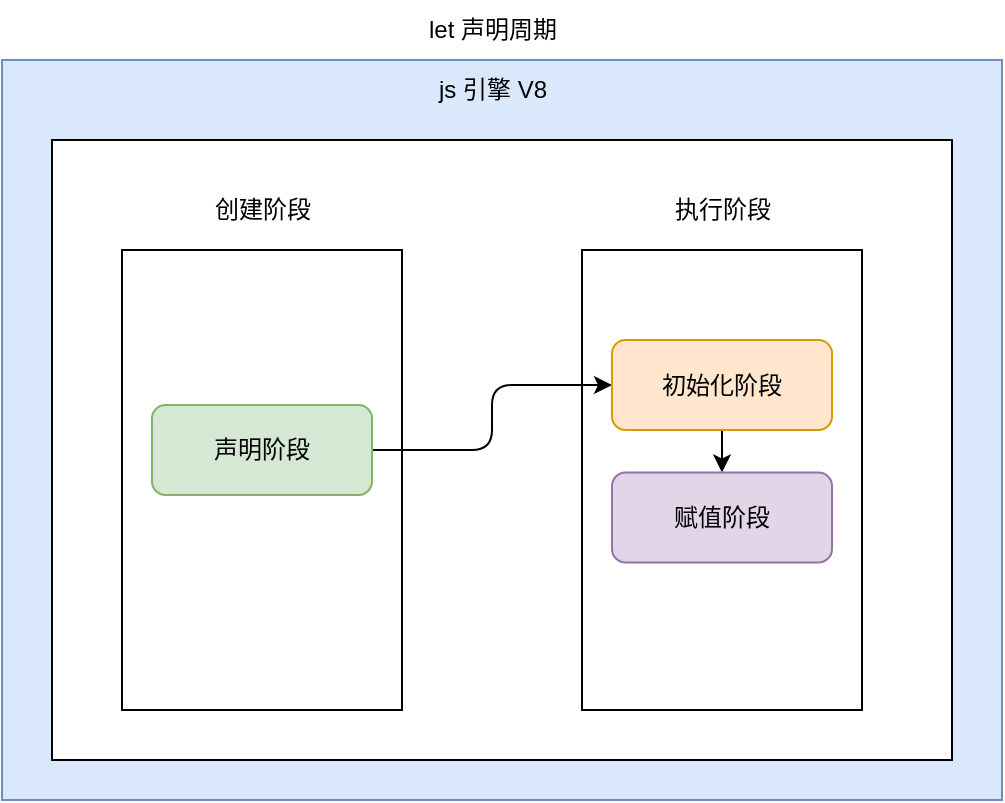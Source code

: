 <mxfile version="20.5.1" type="github">
  <diagram id="oteVQ-xgAca5fWNW9smG" name="第 1 页">
    <mxGraphModel dx="1426" dy="737" grid="1" gridSize="10" guides="1" tooltips="1" connect="1" arrows="1" fold="1" page="1" pageScale="1" pageWidth="3300" pageHeight="4681" math="0" shadow="0">
      <root>
        <mxCell id="0" />
        <mxCell id="1" parent="0" />
        <mxCell id="HImPN8e0WdNeWfAEfwQE-13" value="" style="rounded=0;whiteSpace=wrap;html=1;fillColor=#dae8fc;strokeColor=#6c8ebf;" vertex="1" parent="1">
          <mxGeometry x="500" y="120" width="500" height="370" as="geometry" />
        </mxCell>
        <mxCell id="HImPN8e0WdNeWfAEfwQE-14" value="js 引擎 V8" style="text;html=1;align=center;verticalAlign=middle;resizable=0;points=[];autosize=1;strokeColor=none;fillColor=none;" vertex="1" parent="1">
          <mxGeometry x="705" y="120" width="80" height="30" as="geometry" />
        </mxCell>
        <mxCell id="HImPN8e0WdNeWfAEfwQE-15" value="" style="rounded=0;whiteSpace=wrap;html=1;" vertex="1" parent="1">
          <mxGeometry x="525" y="160" width="450" height="310" as="geometry" />
        </mxCell>
        <mxCell id="HImPN8e0WdNeWfAEfwQE-16" value="" style="rounded=0;whiteSpace=wrap;html=1;" vertex="1" parent="1">
          <mxGeometry x="560" y="215" width="140" height="230" as="geometry" />
        </mxCell>
        <mxCell id="HImPN8e0WdNeWfAEfwQE-17" value="" style="rounded=0;whiteSpace=wrap;html=1;" vertex="1" parent="1">
          <mxGeometry x="790" y="215" width="140" height="230" as="geometry" />
        </mxCell>
        <mxCell id="HImPN8e0WdNeWfAEfwQE-18" value="创建阶段" style="text;html=1;align=center;verticalAlign=middle;resizable=0;points=[];autosize=1;strokeColor=none;fillColor=none;" vertex="1" parent="1">
          <mxGeometry x="595" y="180" width="70" height="30" as="geometry" />
        </mxCell>
        <mxCell id="HImPN8e0WdNeWfAEfwQE-19" value="执行阶段" style="text;html=1;align=center;verticalAlign=middle;resizable=0;points=[];autosize=1;strokeColor=none;fillColor=none;" vertex="1" parent="1">
          <mxGeometry x="825" y="180" width="70" height="30" as="geometry" />
        </mxCell>
        <mxCell id="HImPN8e0WdNeWfAEfwQE-27" style="edgeStyle=orthogonalEdgeStyle;rounded=1;orthogonalLoop=1;jettySize=auto;html=1;exitX=1;exitY=0.5;exitDx=0;exitDy=0;entryX=0;entryY=0.5;entryDx=0;entryDy=0;" edge="1" parent="1" source="HImPN8e0WdNeWfAEfwQE-21" target="HImPN8e0WdNeWfAEfwQE-23">
          <mxGeometry relative="1" as="geometry" />
        </mxCell>
        <mxCell id="HImPN8e0WdNeWfAEfwQE-21" value="声明阶段" style="rounded=1;whiteSpace=wrap;html=1;fillColor=#d5e8d4;strokeColor=#82b366;" vertex="1" parent="1">
          <mxGeometry x="575" y="292.5" width="110" height="45" as="geometry" />
        </mxCell>
        <mxCell id="HImPN8e0WdNeWfAEfwQE-26" style="edgeStyle=orthogonalEdgeStyle;rounded=0;orthogonalLoop=1;jettySize=auto;html=1;exitX=0.5;exitY=1;exitDx=0;exitDy=0;entryX=0.5;entryY=0;entryDx=0;entryDy=0;" edge="1" parent="1" source="HImPN8e0WdNeWfAEfwQE-23" target="HImPN8e0WdNeWfAEfwQE-24">
          <mxGeometry relative="1" as="geometry" />
        </mxCell>
        <mxCell id="HImPN8e0WdNeWfAEfwQE-23" value="初始化阶段" style="rounded=1;whiteSpace=wrap;html=1;fillColor=#ffe6cc;strokeColor=#d79b00;" vertex="1" parent="1">
          <mxGeometry x="805" y="260" width="110" height="45" as="geometry" />
        </mxCell>
        <mxCell id="HImPN8e0WdNeWfAEfwQE-24" value="赋值阶段" style="rounded=1;whiteSpace=wrap;html=1;fillColor=#e1d5e7;strokeColor=#9673a6;" vertex="1" parent="1">
          <mxGeometry x="805" y="326.25" width="110" height="45" as="geometry" />
        </mxCell>
        <mxCell id="HImPN8e0WdNeWfAEfwQE-25" value="let 声明周期" style="text;html=1;align=center;verticalAlign=middle;resizable=0;points=[];autosize=1;strokeColor=none;fillColor=none;" vertex="1" parent="1">
          <mxGeometry x="700" y="90" width="90" height="30" as="geometry" />
        </mxCell>
      </root>
    </mxGraphModel>
  </diagram>
</mxfile>
